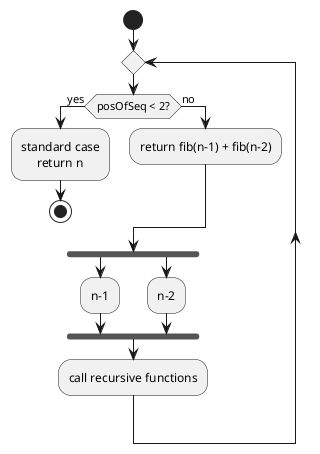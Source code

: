 @startuml
'https://plantuml.com/activity-diagram-beta

start
repeat ;
if(posOfSeq < 2?) then(yes)
    :standard case
         return n;
    stop;
else(no)
    :return fib(n-1) + fib(n-2);
endif;
fork
        :n-1;
fork again
        :n-2;
    end fork;
:call recursive functions;
@enduml
